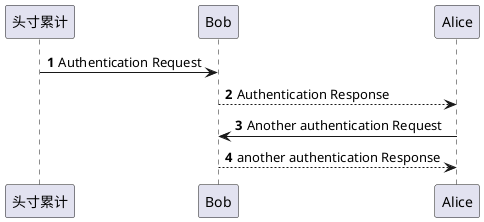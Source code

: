 @startuml
'https://plantuml.com/sequence-diagram

autonumber


头寸累计 -> Bob: Authentication Request
Bob --> Alice: Authentication Response

Alice -> Bob: Another authentication Request
Alice <-- Bob: another authentication Response
@enduml
